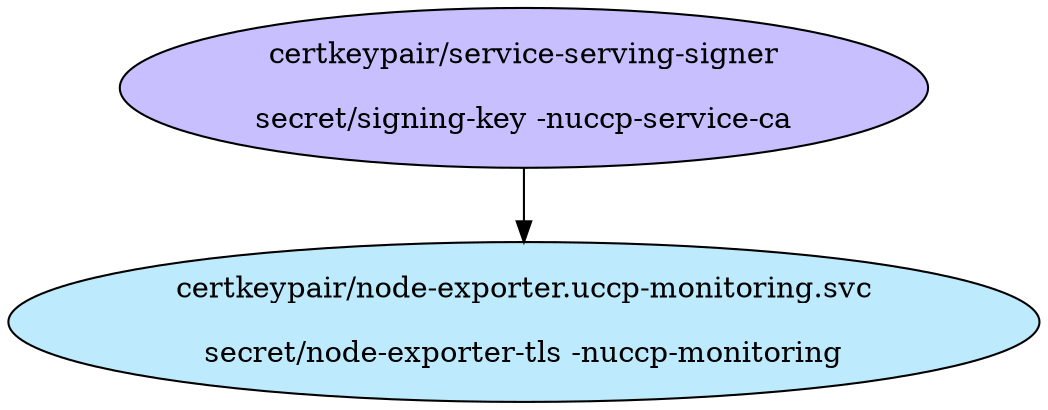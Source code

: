 digraph "Local Certificate" {
  // Node definitions.
  1 [
    label="certkeypair/service-serving-signer\n\nsecret/signing-key -nuccp-service-ca\n"
    style=filled
    fillcolor="#c7bfff"
  ];
  9 [
    label="certkeypair/node-exporter.uccp-monitoring.svc\n\nsecret/node-exporter-tls -nuccp-monitoring\n"
    style=filled
    fillcolor="#bdebfd"
  ];

  // Edge definitions.
  1 -> 9;
}